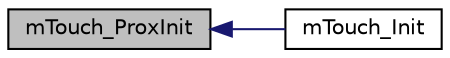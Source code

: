 digraph "mTouch_ProxInit"
{
  edge [fontname="Helvetica",fontsize="10",labelfontname="Helvetica",labelfontsize="10"];
  node [fontname="Helvetica",fontsize="10",shape=record];
  rankdir="LR";
  Node1 [label="mTouch_ProxInit",height=0.2,width=0.4,color="black", fillcolor="grey75", style="filled", fontcolor="black"];
  Node1 -> Node2 [dir="back",color="midnightblue",fontsize="10",style="solid",fontname="Helvetica"];
  Node2 [label="mTouch_Init",height=0.2,width=0.4,color="black", fillcolor="white", style="filled",URL="$m_touch_cap_2_p_i_c12_f_01_p_i_c16_f_01_library_2m_touch_8h.html#ab73968cbb19d4ae25a65698c15906b65",tooltip="Main initialization routine for all mTouch framework modules including the built-in communication mod..."];
}
